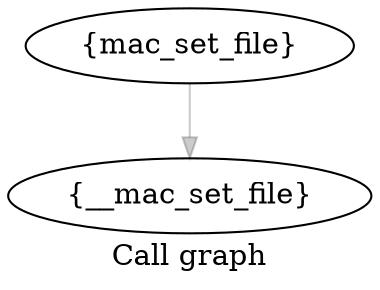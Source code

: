 digraph "Call graph" {
	label="Call graph";
	"Node0x80564a520" [label="{__mac_set_file}"];

	"Node0x80564a4c0" [label="{mac_set_file}"];
	"Node0x80564a4c0" -> "Node0x80564a520" [color="#00000033"];

}
